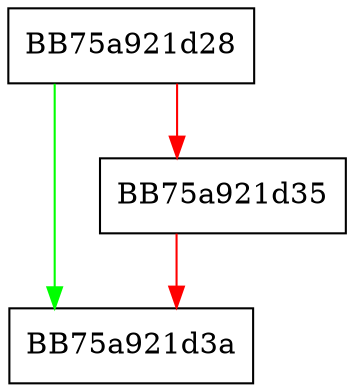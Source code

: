 digraph agent_deinit {
  node [shape="box"];
  graph [splines=ortho];
  BB75a921d28 -> BB75a921d3a [color="green"];
  BB75a921d28 -> BB75a921d35 [color="red"];
  BB75a921d35 -> BB75a921d3a [color="red"];
}